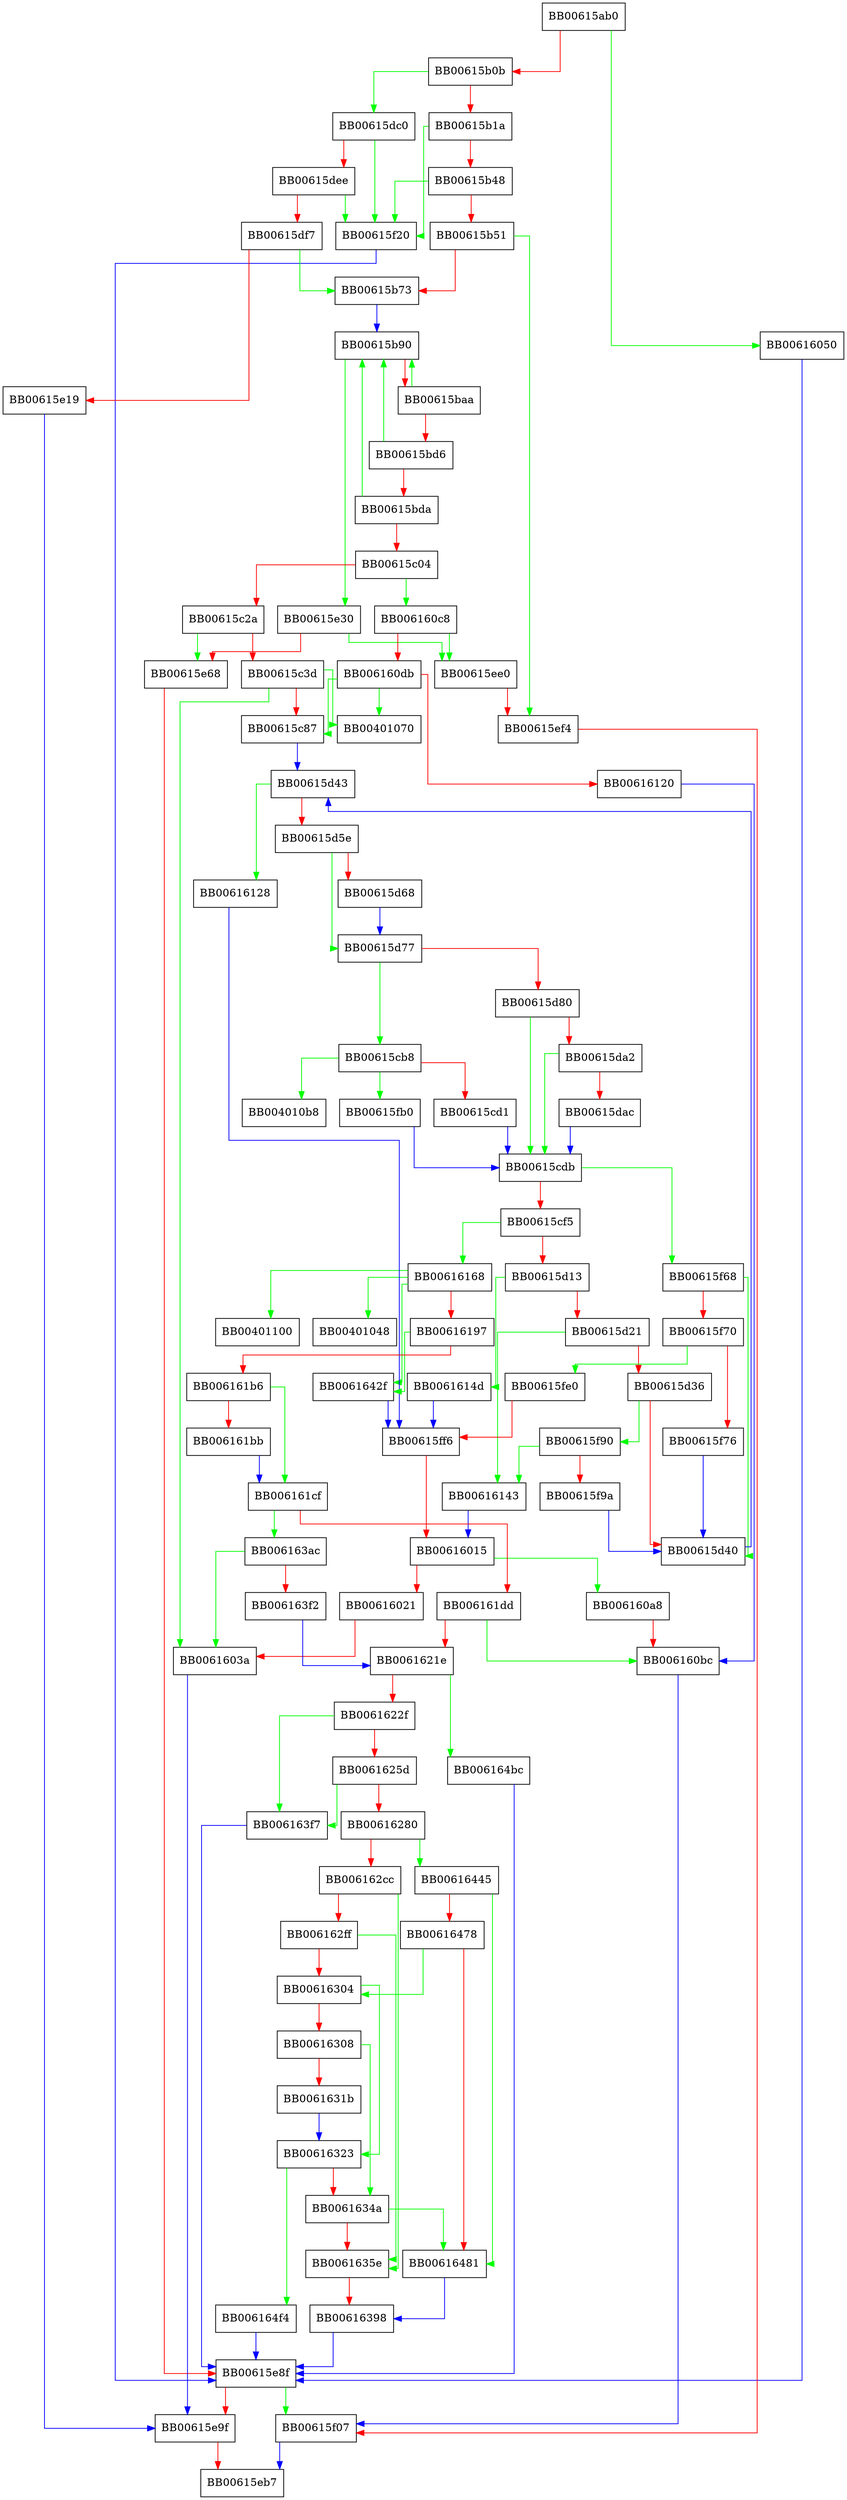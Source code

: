digraph PEM_read_bio_ex {
  node [shape="box"];
  graph [splines=ortho];
  BB00615ab0 -> BB00616050 [color="green"];
  BB00615ab0 -> BB00615b0b [color="red"];
  BB00615b0b -> BB00615dc0 [color="green"];
  BB00615b0b -> BB00615b1a [color="red"];
  BB00615b1a -> BB00615f20 [color="green"];
  BB00615b1a -> BB00615b48 [color="red"];
  BB00615b48 -> BB00615f20 [color="green"];
  BB00615b48 -> BB00615b51 [color="red"];
  BB00615b51 -> BB00615ef4 [color="green"];
  BB00615b51 -> BB00615b73 [color="red"];
  BB00615b73 -> BB00615b90 [color="blue"];
  BB00615b90 -> BB00615e30 [color="green"];
  BB00615b90 -> BB00615baa [color="red"];
  BB00615baa -> BB00615b90 [color="green"];
  BB00615baa -> BB00615bd6 [color="red"];
  BB00615bd6 -> BB00615b90 [color="green"];
  BB00615bd6 -> BB00615bda [color="red"];
  BB00615bda -> BB00615b90 [color="green"];
  BB00615bda -> BB00615c04 [color="red"];
  BB00615c04 -> BB006160c8 [color="green"];
  BB00615c04 -> BB00615c2a [color="red"];
  BB00615c2a -> BB00615e68 [color="green"];
  BB00615c2a -> BB00615c3d [color="red"];
  BB00615c3d -> BB00401070 [color="green"];
  BB00615c3d -> BB0061603a [color="green"];
  BB00615c3d -> BB00615c87 [color="red"];
  BB00615c87 -> BB00615d43 [color="blue"];
  BB00615cb8 -> BB004010b8 [color="green"];
  BB00615cb8 -> BB00615fb0 [color="green"];
  BB00615cb8 -> BB00615cd1 [color="red"];
  BB00615cd1 -> BB00615cdb [color="blue"];
  BB00615cdb -> BB00615f68 [color="green"];
  BB00615cdb -> BB00615cf5 [color="red"];
  BB00615cf5 -> BB00616168 [color="green"];
  BB00615cf5 -> BB00615d13 [color="red"];
  BB00615d13 -> BB0061614d [color="green"];
  BB00615d13 -> BB00615d21 [color="red"];
  BB00615d21 -> BB00616143 [color="green"];
  BB00615d21 -> BB00615d36 [color="red"];
  BB00615d36 -> BB00615f90 [color="green"];
  BB00615d36 -> BB00615d40 [color="red"];
  BB00615d40 -> BB00615d43 [color="blue"];
  BB00615d43 -> BB00616128 [color="green"];
  BB00615d43 -> BB00615d5e [color="red"];
  BB00615d5e -> BB00615d77 [color="green"];
  BB00615d5e -> BB00615d68 [color="red"];
  BB00615d68 -> BB00615d77 [color="blue"];
  BB00615d77 -> BB00615cb8 [color="green"];
  BB00615d77 -> BB00615d80 [color="red"];
  BB00615d80 -> BB00615cdb [color="green"];
  BB00615d80 -> BB00615da2 [color="red"];
  BB00615da2 -> BB00615cdb [color="green"];
  BB00615da2 -> BB00615dac [color="red"];
  BB00615dac -> BB00615cdb [color="blue"];
  BB00615dc0 -> BB00615f20 [color="green"];
  BB00615dc0 -> BB00615dee [color="red"];
  BB00615dee -> BB00615f20 [color="green"];
  BB00615dee -> BB00615df7 [color="red"];
  BB00615df7 -> BB00615b73 [color="green"];
  BB00615df7 -> BB00615e19 [color="red"];
  BB00615e19 -> BB00615e9f [color="blue"];
  BB00615e30 -> BB00615ee0 [color="green"];
  BB00615e30 -> BB00615e68 [color="red"];
  BB00615e68 -> BB00615e8f [color="red"];
  BB00615e8f -> BB00615f07 [color="green"];
  BB00615e8f -> BB00615e9f [color="red"];
  BB00615e9f -> BB00615eb7 [color="red"];
  BB00615ee0 -> BB00615ef4 [color="red"];
  BB00615ef4 -> BB00615f07 [color="red"];
  BB00615f07 -> BB00615eb7 [color="blue"];
  BB00615f20 -> BB00615e8f [color="blue"];
  BB00615f68 -> BB00615d40 [color="green"];
  BB00615f68 -> BB00615f70 [color="red"];
  BB00615f70 -> BB00615fe0 [color="green"];
  BB00615f70 -> BB00615f76 [color="red"];
  BB00615f76 -> BB00615d40 [color="blue"];
  BB00615f90 -> BB00616143 [color="green"];
  BB00615f90 -> BB00615f9a [color="red"];
  BB00615f9a -> BB00615d40 [color="blue"];
  BB00615fb0 -> BB00615cdb [color="blue"];
  BB00615fe0 -> BB00615ff6 [color="red"];
  BB00615ff6 -> BB00616015 [color="red"];
  BB00616015 -> BB006160a8 [color="green"];
  BB00616015 -> BB00616021 [color="red"];
  BB00616021 -> BB0061603a [color="red"];
  BB0061603a -> BB00615e9f [color="blue"];
  BB00616050 -> BB00615e8f [color="blue"];
  BB006160a8 -> BB006160bc [color="red"];
  BB006160bc -> BB00615f07 [color="blue"];
  BB006160c8 -> BB00615ee0 [color="green"];
  BB006160c8 -> BB006160db [color="red"];
  BB006160db -> BB00401070 [color="green"];
  BB006160db -> BB00615c87 [color="green"];
  BB006160db -> BB00616120 [color="red"];
  BB00616120 -> BB006160bc [color="blue"];
  BB00616128 -> BB00615ff6 [color="blue"];
  BB00616143 -> BB00616015 [color="blue"];
  BB0061614d -> BB00615ff6 [color="blue"];
  BB00616168 -> BB00401100 [color="green"];
  BB00616168 -> BB00401048 [color="green"];
  BB00616168 -> BB0061642f [color="green"];
  BB00616168 -> BB00616197 [color="red"];
  BB00616197 -> BB0061642f [color="green"];
  BB00616197 -> BB006161b6 [color="red"];
  BB006161b6 -> BB006161cf [color="green"];
  BB006161b6 -> BB006161bb [color="red"];
  BB006161bb -> BB006161cf [color="blue"];
  BB006161cf -> BB006163ac [color="green"];
  BB006161cf -> BB006161dd [color="red"];
  BB006161dd -> BB006160bc [color="green"];
  BB006161dd -> BB0061621e [color="red"];
  BB0061621e -> BB006164bc [color="green"];
  BB0061621e -> BB0061622f [color="red"];
  BB0061622f -> BB006163f7 [color="green"];
  BB0061622f -> BB0061625d [color="red"];
  BB0061625d -> BB006163f7 [color="green"];
  BB0061625d -> BB00616280 [color="red"];
  BB00616280 -> BB00616445 [color="green"];
  BB00616280 -> BB006162cc [color="red"];
  BB006162cc -> BB0061635e [color="green"];
  BB006162cc -> BB006162ff [color="red"];
  BB006162ff -> BB0061635e [color="green"];
  BB006162ff -> BB00616304 [color="red"];
  BB00616304 -> BB00616323 [color="green"];
  BB00616304 -> BB00616308 [color="red"];
  BB00616308 -> BB0061634a [color="green"];
  BB00616308 -> BB0061631b [color="red"];
  BB0061631b -> BB00616323 [color="blue"];
  BB00616323 -> BB006164f4 [color="green"];
  BB00616323 -> BB0061634a [color="red"];
  BB0061634a -> BB00616481 [color="green"];
  BB0061634a -> BB0061635e [color="red"];
  BB0061635e -> BB00616398 [color="red"];
  BB00616398 -> BB00615e8f [color="blue"];
  BB006163ac -> BB0061603a [color="green"];
  BB006163ac -> BB006163f2 [color="red"];
  BB006163f2 -> BB0061621e [color="blue"];
  BB006163f7 -> BB00615e8f [color="blue"];
  BB0061642f -> BB00615ff6 [color="blue"];
  BB00616445 -> BB00616481 [color="green"];
  BB00616445 -> BB00616478 [color="red"];
  BB00616478 -> BB00616304 [color="green"];
  BB00616478 -> BB00616481 [color="red"];
  BB00616481 -> BB00616398 [color="blue"];
  BB006164bc -> BB00615e8f [color="blue"];
  BB006164f4 -> BB00615e8f [color="blue"];
}